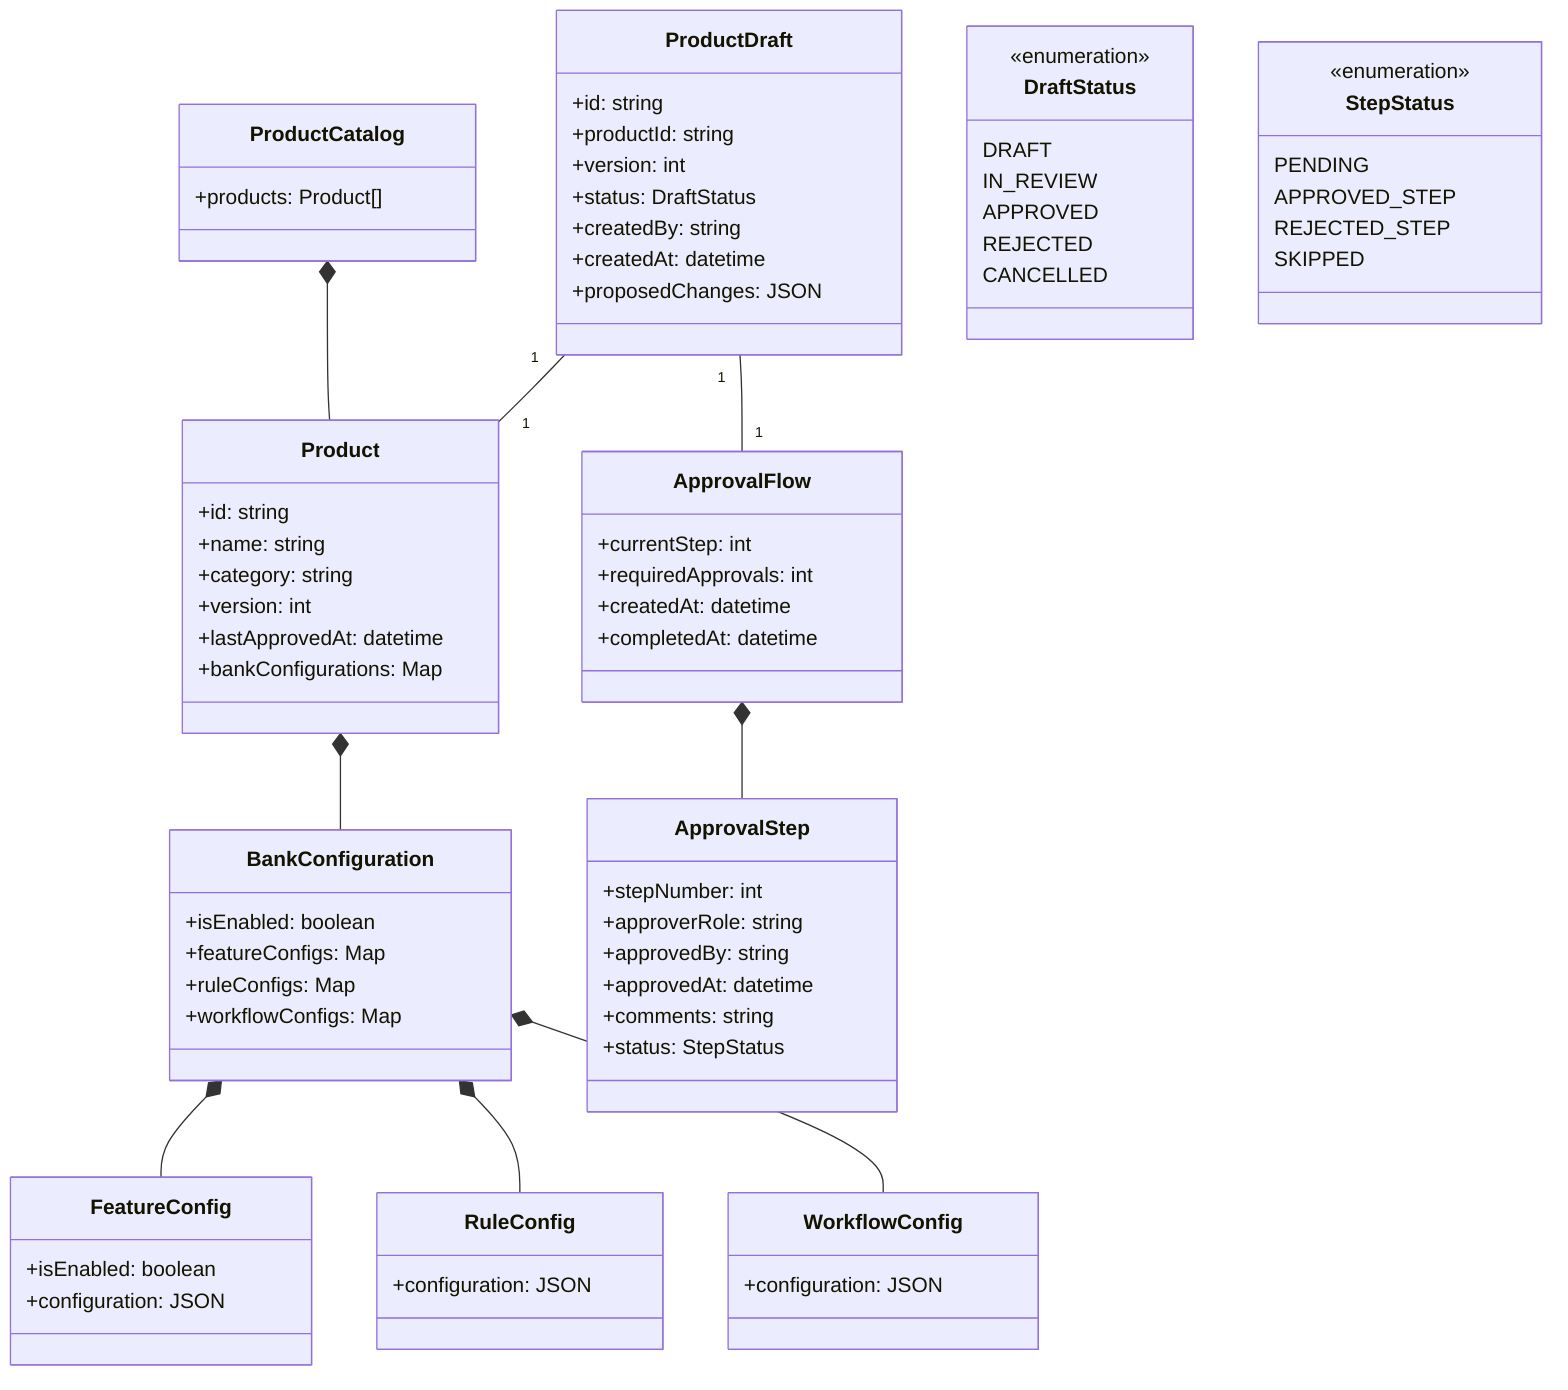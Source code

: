 classDiagram
    %% Live Catalog (only approved versions)
    ProductCatalog *-- Product
    Product *-- BankConfiguration
    BankConfiguration *-- FeatureConfig
    BankConfiguration *-- RuleConfig
    BankConfiguration *-- WorkflowConfig

    %% Change Management (separate)
    ProductDraft "1" -- "1" Product
    ProductDraft "1" -- "1" ApprovalFlow
    ApprovalFlow *-- ApprovalStep

    class ProductCatalog {
        +products: Product[]
    }

    class Product {
        +id: string
        +name: string
        +category: string
        +version: int
        +lastApprovedAt: datetime
        +bankConfigurations: Map<BankId, BankConfiguration>
    }

    class BankConfiguration {
        +isEnabled: boolean
        +featureConfigs: Map<FeatureId, FeatureConfig>
        +ruleConfigs: Map<RuleId, RuleConfig>
        +workflowConfigs: Map<WorkflowId, WorkflowConfig>
    }

    class FeatureConfig {
        +isEnabled: boolean
        +configuration: JSON
    }

    class RuleConfig {
        +configuration: JSON
    }

    class WorkflowConfig {
        +configuration: JSON
    }

    class ProductDraft {
        +id: string
        +productId: string
        +version: int
        +status: DraftStatus
        +createdBy: string
        +createdAt: datetime
        +proposedChanges: JSON
    }

    class ApprovalFlow {
        +currentStep: int
        +requiredApprovals: int
        +createdAt: datetime
        +completedAt: datetime
    }

    class ApprovalStep {
        +stepNumber: int
        +approverRole: string
        +approvedBy: string
        +approvedAt: datetime
        +comments: string
        +status: StepStatus
    }

    class DraftStatus {
        <<enumeration>>
        DRAFT
        IN_REVIEW
        APPROVED
        REJECTED
        CANCELLED
    }

    class StepStatus {
        <<enumeration>>
        PENDING
        APPROVED_STEP
        REJECTED_STEP
        SKIPPED
    }

Sent from my iPhone